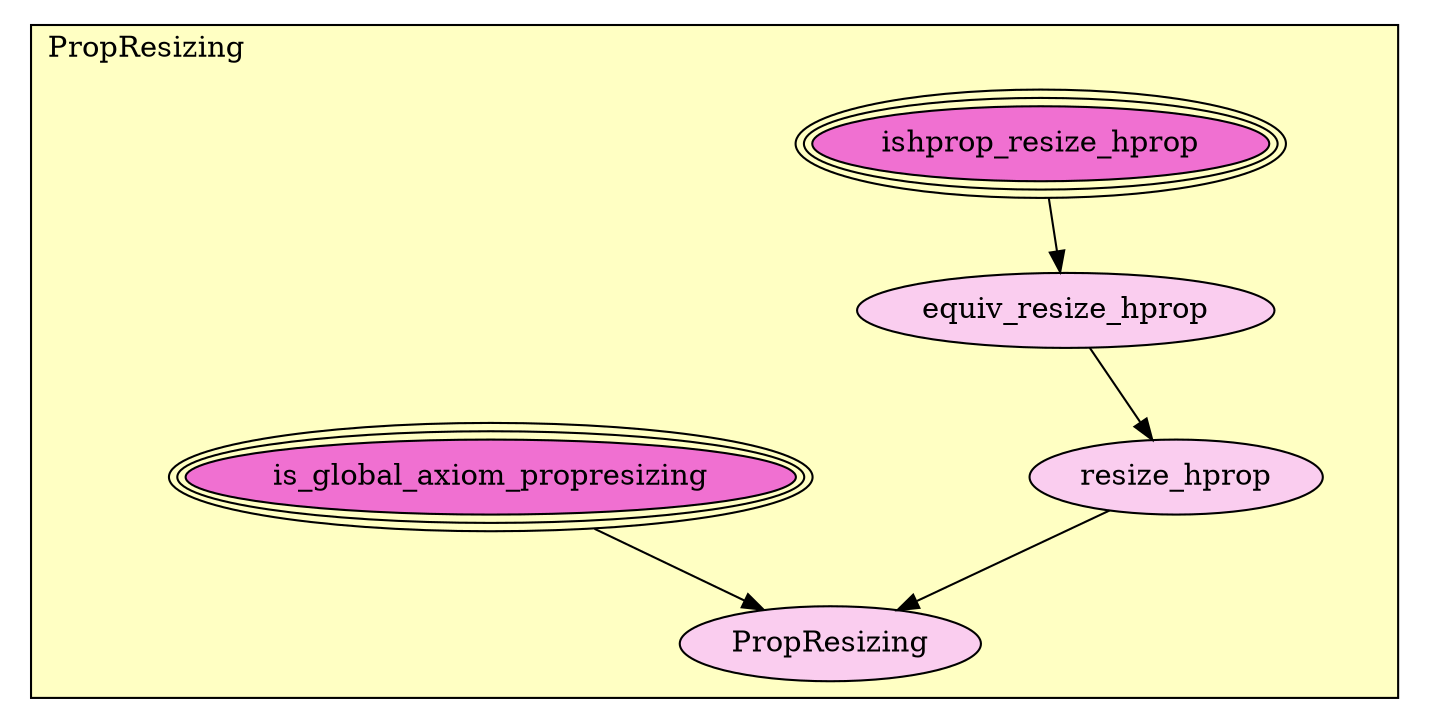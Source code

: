 digraph HoTT_PropResizing_PropResizing {
  graph [ratio=0.5]
  node [style=filled]
PropResizing_ishprop_resize_hprop [label="ishprop_resize_hprop", URL=<PropResizing.html#ishprop_resize_hprop>, peripheries=3, fillcolor="#F070D1"] ;
PropResizing_equiv_resize_hprop [label="equiv_resize_hprop", URL=<PropResizing.html#equiv_resize_hprop>, fillcolor="#FACDEF"] ;
PropResizing_resize_hprop [label="resize_hprop", URL=<PropResizing.html#resize_hprop>, fillcolor="#FACDEF"] ;
PropResizing_is_global_axiom_propresizing [label="is_global_axiom_propresizing", URL=<PropResizing.html#is_global_axiom_propresizing>, peripheries=3, fillcolor="#F070D1"] ;
PropResizing_PropResizing [label="PropResizing", URL=<PropResizing.html#PropResizing>, fillcolor="#FACDEF"] ;
  PropResizing_ishprop_resize_hprop -> PropResizing_equiv_resize_hprop [] ;
  PropResizing_equiv_resize_hprop -> PropResizing_resize_hprop [] ;
  PropResizing_resize_hprop -> PropResizing_PropResizing [] ;
  PropResizing_is_global_axiom_propresizing -> PropResizing_PropResizing [] ;
subgraph cluster_PropResizing { label="PropResizing"; fillcolor="#FFFFC3"; labeljust=l; style=filled 
PropResizing_PropResizing; PropResizing_is_global_axiom_propresizing; PropResizing_resize_hprop; PropResizing_equiv_resize_hprop; PropResizing_ishprop_resize_hprop; };
} /* END */
